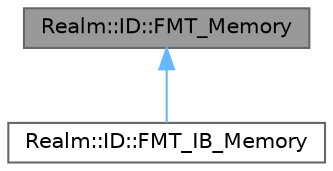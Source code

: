 digraph "Realm::ID::FMT_Memory"
{
 // LATEX_PDF_SIZE
  bgcolor="transparent";
  edge [fontname=Helvetica,fontsize=10,labelfontname=Helvetica,labelfontsize=10];
  node [fontname=Helvetica,fontsize=10,shape=box,height=0.2,width=0.4];
  Node1 [id="Node000001",label="Realm::ID::FMT_Memory",height=0.2,width=0.4,color="gray40", fillcolor="grey60", style="filled", fontcolor="black",tooltip=" "];
  Node1 -> Node2 [id="edge1_Node000001_Node000002",dir="back",color="steelblue1",style="solid",tooltip=" "];
  Node2 [id="Node000002",label="Realm::ID::FMT_IB_Memory",height=0.2,width=0.4,color="gray40", fillcolor="white", style="filled",URL="$structRealm_1_1ID_1_1FMT__IB__Memory.html",tooltip=" "];
}
